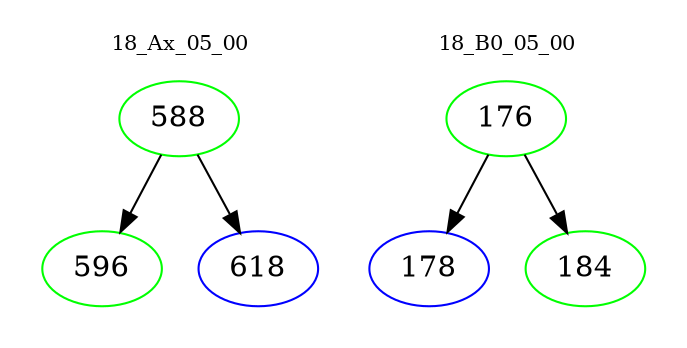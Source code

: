 digraph{
subgraph cluster_0 {
color = white
label = "18_Ax_05_00";
fontsize=10;
T0_588 [label="588", color="green"]
T0_588 -> T0_596 [color="black"]
T0_596 [label="596", color="green"]
T0_588 -> T0_618 [color="black"]
T0_618 [label="618", color="blue"]
}
subgraph cluster_1 {
color = white
label = "18_B0_05_00";
fontsize=10;
T1_176 [label="176", color="green"]
T1_176 -> T1_178 [color="black"]
T1_178 [label="178", color="blue"]
T1_176 -> T1_184 [color="black"]
T1_184 [label="184", color="green"]
}
}
